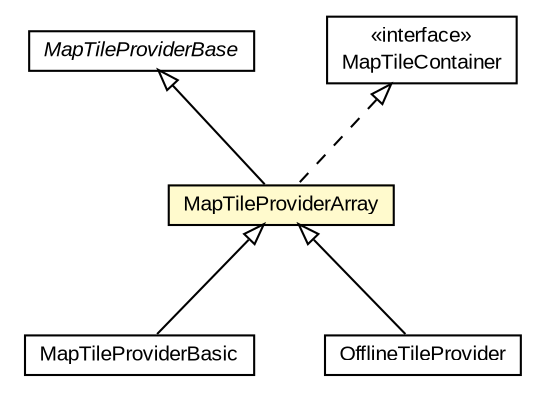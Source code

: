 #!/usr/local/bin/dot
#
# Class diagram 
# Generated by UMLGraph version R5_6-24-gf6e263 (http://www.umlgraph.org/)
#

digraph G {
	edge [fontname="arial",fontsize=10,labelfontname="arial",labelfontsize=10];
	node [fontname="arial",fontsize=10,shape=plaintext];
	nodesep=0.25;
	ranksep=0.5;
	// org.osmdroid.tileprovider.MapTileProviderArray
	c37766 [label=<<table title="org.osmdroid.tileprovider.MapTileProviderArray" border="0" cellborder="1" cellspacing="0" cellpadding="2" port="p" bgcolor="lemonChiffon" href="./MapTileProviderArray.html">
		<tr><td><table border="0" cellspacing="0" cellpadding="1">
<tr><td align="center" balign="center"> MapTileProviderArray </td></tr>
		</table></td></tr>
		</table>>, URL="./MapTileProviderArray.html", fontname="arial", fontcolor="black", fontsize=10.0];
	// org.osmdroid.tileprovider.MapTileProviderBase
	c37767 [label=<<table title="org.osmdroid.tileprovider.MapTileProviderBase" border="0" cellborder="1" cellspacing="0" cellpadding="2" port="p" href="./MapTileProviderBase.html">
		<tr><td><table border="0" cellspacing="0" cellpadding="1">
<tr><td align="center" balign="center"><font face="arial italic"> MapTileProviderBase </font></td></tr>
		</table></td></tr>
		</table>>, URL="./MapTileProviderBase.html", fontname="arial", fontcolor="black", fontsize=10.0];
	// org.osmdroid.tileprovider.MapTileProviderBasic
	c37768 [label=<<table title="org.osmdroid.tileprovider.MapTileProviderBasic" border="0" cellborder="1" cellspacing="0" cellpadding="2" port="p" href="./MapTileProviderBasic.html">
		<tr><td><table border="0" cellspacing="0" cellpadding="1">
<tr><td align="center" balign="center"> MapTileProviderBasic </td></tr>
		</table></td></tr>
		</table>>, URL="./MapTileProviderBasic.html", fontname="arial", fontcolor="black", fontsize=10.0];
	// org.osmdroid.tileprovider.modules.OfflineTileProvider
	c37795 [label=<<table title="org.osmdroid.tileprovider.modules.OfflineTileProvider" border="0" cellborder="1" cellspacing="0" cellpadding="2" port="p" href="./modules/OfflineTileProvider.html">
		<tr><td><table border="0" cellspacing="0" cellpadding="1">
<tr><td align="center" balign="center"> OfflineTileProvider </td></tr>
		</table></td></tr>
		</table>>, URL="./modules/OfflineTileProvider.html", fontname="arial", fontcolor="black", fontsize=10.0];
	// org.osmdroid.util.MapTileContainer
	c37850 [label=<<table title="org.osmdroid.util.MapTileContainer" border="0" cellborder="1" cellspacing="0" cellpadding="2" port="p" href="../util/MapTileContainer.html">
		<tr><td><table border="0" cellspacing="0" cellpadding="1">
<tr><td align="center" balign="center"> &#171;interface&#187; </td></tr>
<tr><td align="center" balign="center"> MapTileContainer </td></tr>
		</table></td></tr>
		</table>>, URL="../util/MapTileContainer.html", fontname="arial", fontcolor="black", fontsize=10.0];
	//org.osmdroid.tileprovider.MapTileProviderArray extends org.osmdroid.tileprovider.MapTileProviderBase
	c37767:p -> c37766:p [dir=back,arrowtail=empty];
	//org.osmdroid.tileprovider.MapTileProviderArray implements org.osmdroid.util.MapTileContainer
	c37850:p -> c37766:p [dir=back,arrowtail=empty,style=dashed];
	//org.osmdroid.tileprovider.MapTileProviderBasic extends org.osmdroid.tileprovider.MapTileProviderArray
	c37766:p -> c37768:p [dir=back,arrowtail=empty];
	//org.osmdroid.tileprovider.modules.OfflineTileProvider extends org.osmdroid.tileprovider.MapTileProviderArray
	c37766:p -> c37795:p [dir=back,arrowtail=empty];
}

